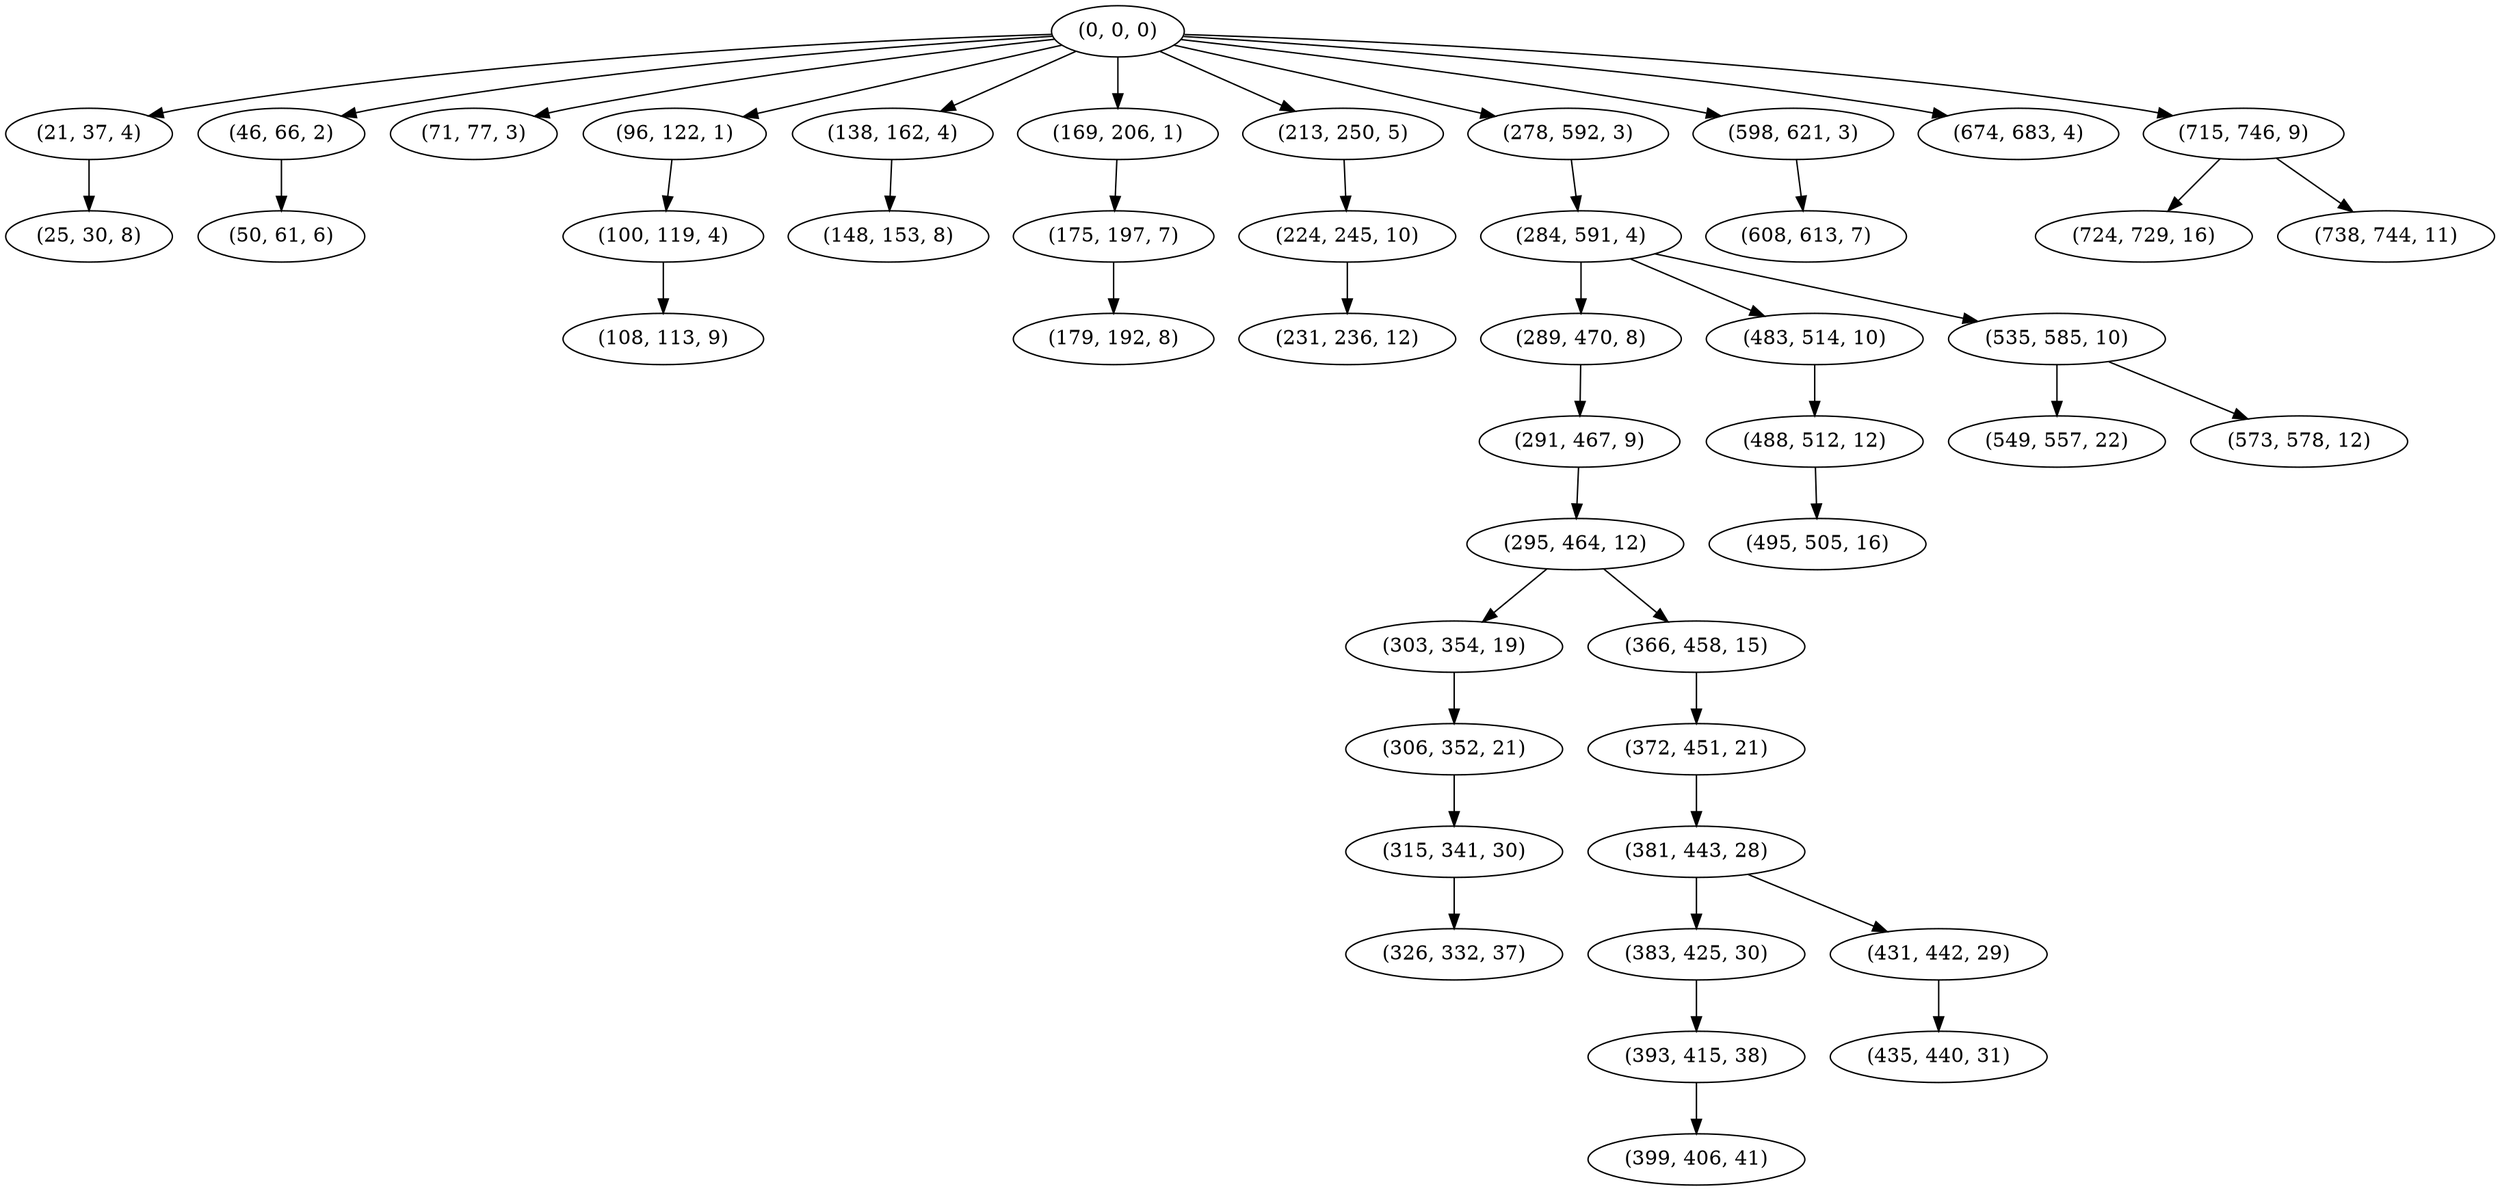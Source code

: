 digraph tree {
    "(0, 0, 0)";
    "(21, 37, 4)";
    "(25, 30, 8)";
    "(46, 66, 2)";
    "(50, 61, 6)";
    "(71, 77, 3)";
    "(96, 122, 1)";
    "(100, 119, 4)";
    "(108, 113, 9)";
    "(138, 162, 4)";
    "(148, 153, 8)";
    "(169, 206, 1)";
    "(175, 197, 7)";
    "(179, 192, 8)";
    "(213, 250, 5)";
    "(224, 245, 10)";
    "(231, 236, 12)";
    "(278, 592, 3)";
    "(284, 591, 4)";
    "(289, 470, 8)";
    "(291, 467, 9)";
    "(295, 464, 12)";
    "(303, 354, 19)";
    "(306, 352, 21)";
    "(315, 341, 30)";
    "(326, 332, 37)";
    "(366, 458, 15)";
    "(372, 451, 21)";
    "(381, 443, 28)";
    "(383, 425, 30)";
    "(393, 415, 38)";
    "(399, 406, 41)";
    "(431, 442, 29)";
    "(435, 440, 31)";
    "(483, 514, 10)";
    "(488, 512, 12)";
    "(495, 505, 16)";
    "(535, 585, 10)";
    "(549, 557, 22)";
    "(573, 578, 12)";
    "(598, 621, 3)";
    "(608, 613, 7)";
    "(674, 683, 4)";
    "(715, 746, 9)";
    "(724, 729, 16)";
    "(738, 744, 11)";
    "(0, 0, 0)" -> "(21, 37, 4)";
    "(0, 0, 0)" -> "(46, 66, 2)";
    "(0, 0, 0)" -> "(71, 77, 3)";
    "(0, 0, 0)" -> "(96, 122, 1)";
    "(0, 0, 0)" -> "(138, 162, 4)";
    "(0, 0, 0)" -> "(169, 206, 1)";
    "(0, 0, 0)" -> "(213, 250, 5)";
    "(0, 0, 0)" -> "(278, 592, 3)";
    "(0, 0, 0)" -> "(598, 621, 3)";
    "(0, 0, 0)" -> "(674, 683, 4)";
    "(0, 0, 0)" -> "(715, 746, 9)";
    "(21, 37, 4)" -> "(25, 30, 8)";
    "(46, 66, 2)" -> "(50, 61, 6)";
    "(96, 122, 1)" -> "(100, 119, 4)";
    "(100, 119, 4)" -> "(108, 113, 9)";
    "(138, 162, 4)" -> "(148, 153, 8)";
    "(169, 206, 1)" -> "(175, 197, 7)";
    "(175, 197, 7)" -> "(179, 192, 8)";
    "(213, 250, 5)" -> "(224, 245, 10)";
    "(224, 245, 10)" -> "(231, 236, 12)";
    "(278, 592, 3)" -> "(284, 591, 4)";
    "(284, 591, 4)" -> "(289, 470, 8)";
    "(284, 591, 4)" -> "(483, 514, 10)";
    "(284, 591, 4)" -> "(535, 585, 10)";
    "(289, 470, 8)" -> "(291, 467, 9)";
    "(291, 467, 9)" -> "(295, 464, 12)";
    "(295, 464, 12)" -> "(303, 354, 19)";
    "(295, 464, 12)" -> "(366, 458, 15)";
    "(303, 354, 19)" -> "(306, 352, 21)";
    "(306, 352, 21)" -> "(315, 341, 30)";
    "(315, 341, 30)" -> "(326, 332, 37)";
    "(366, 458, 15)" -> "(372, 451, 21)";
    "(372, 451, 21)" -> "(381, 443, 28)";
    "(381, 443, 28)" -> "(383, 425, 30)";
    "(381, 443, 28)" -> "(431, 442, 29)";
    "(383, 425, 30)" -> "(393, 415, 38)";
    "(393, 415, 38)" -> "(399, 406, 41)";
    "(431, 442, 29)" -> "(435, 440, 31)";
    "(483, 514, 10)" -> "(488, 512, 12)";
    "(488, 512, 12)" -> "(495, 505, 16)";
    "(535, 585, 10)" -> "(549, 557, 22)";
    "(535, 585, 10)" -> "(573, 578, 12)";
    "(598, 621, 3)" -> "(608, 613, 7)";
    "(715, 746, 9)" -> "(724, 729, 16)";
    "(715, 746, 9)" -> "(738, 744, 11)";
}
